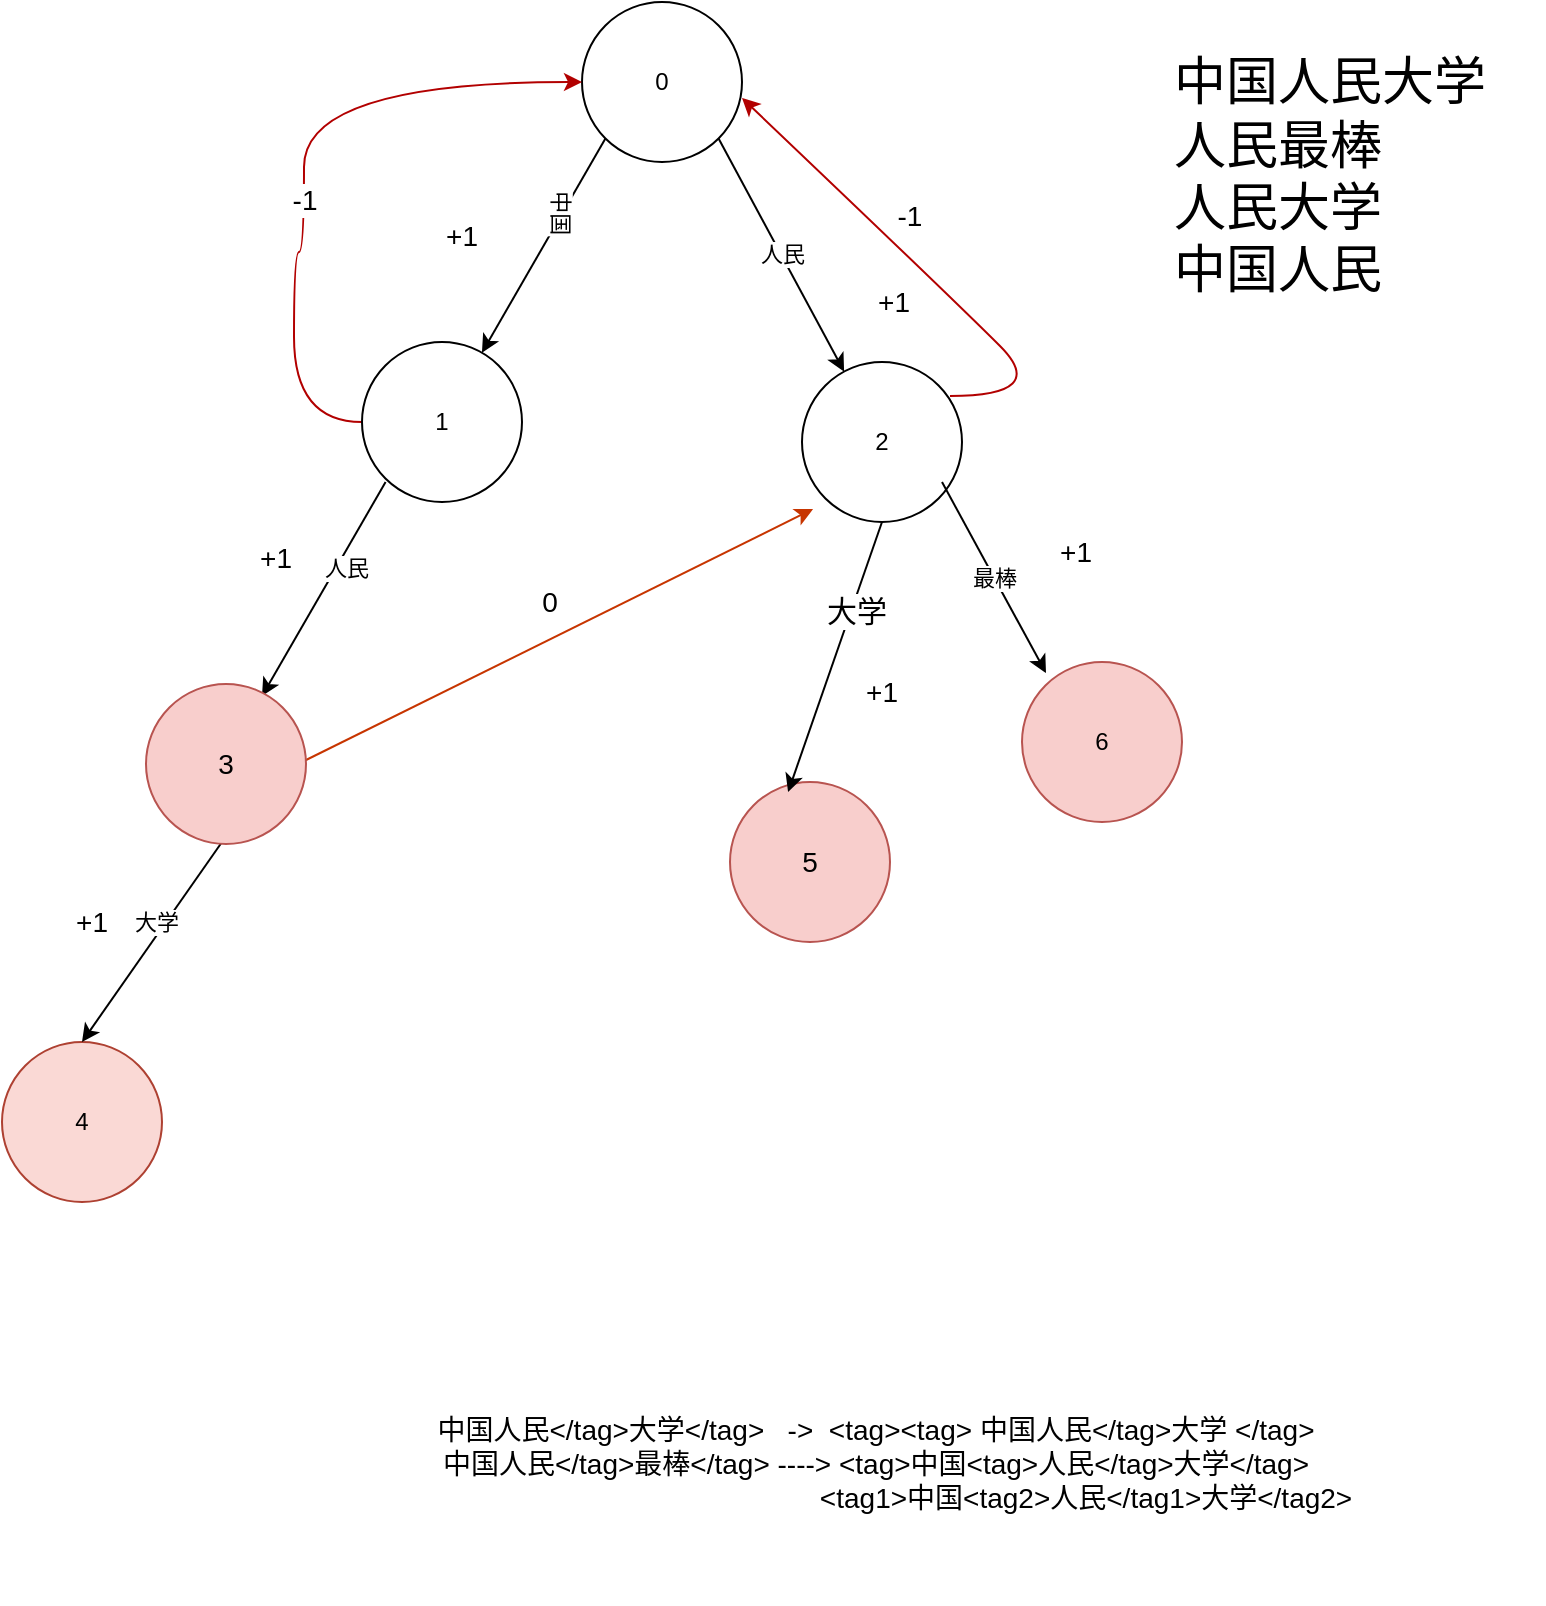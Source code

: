 <mxfile version="18.1.2" type="github"><diagram id="wQPZpudfn4ROmaRtVguG" name="Page-1"><mxGraphModel dx="1242" dy="674" grid="0" gridSize="10" guides="1" tooltips="1" connect="1" arrows="1" fold="1" page="1" pageScale="1" pageWidth="827" pageHeight="1169" math="0" shadow="0"><root><mxCell id="0"/><mxCell id="1" parent="0"/><mxCell id="4lKa_O_bxaW7oXn8cDIb-1" value="0" style="ellipse;whiteSpace=wrap;html=1;aspect=fixed;" parent="1" vertex="1"><mxGeometry x="340" y="90" width="80" height="80" as="geometry"/></mxCell><mxCell id="4lKa_O_bxaW7oXn8cDIb-39" style="edgeStyle=orthogonalEdgeStyle;orthogonalLoop=1;jettySize=auto;html=1;entryX=0;entryY=0.5;entryDx=0;entryDy=0;fontSize=14;curved=1;fillColor=#e51400;strokeColor=#B20000;" parent="1" source="4lKa_O_bxaW7oXn8cDIb-2" target="4lKa_O_bxaW7oXn8cDIb-1" edge="1"><mxGeometry relative="1" as="geometry"><Array as="points"><mxPoint x="196" y="300"/><mxPoint x="196" y="215"/><mxPoint x="201" y="215"/><mxPoint x="201" y="130"/></Array></mxGeometry></mxCell><mxCell id="4lKa_O_bxaW7oXn8cDIb-41" value="-1" style="edgeLabel;html=1;align=center;verticalAlign=middle;resizable=0;points=[];fontSize=14;" parent="4lKa_O_bxaW7oXn8cDIb-39" vertex="1" connectable="0"><mxGeometry x="-0.138" relative="1" as="geometry"><mxPoint as="offset"/></mxGeometry></mxCell><mxCell id="4lKa_O_bxaW7oXn8cDIb-2" value="1" style="ellipse;whiteSpace=wrap;html=1;aspect=fixed;" parent="1" vertex="1"><mxGeometry x="230" y="260" width="80" height="80" as="geometry"/></mxCell><mxCell id="4lKa_O_bxaW7oXn8cDIb-4" value="" style="endArrow=classic;html=1;rounded=0;exitX=0;exitY=1;exitDx=0;exitDy=0;" parent="1" source="4lKa_O_bxaW7oXn8cDIb-1" target="4lKa_O_bxaW7oXn8cDIb-2" edge="1"><mxGeometry width="50" height="50" relative="1" as="geometry"><mxPoint x="390" y="370" as="sourcePoint"/><mxPoint x="440" y="320" as="targetPoint"/></mxGeometry></mxCell><mxCell id="4lKa_O_bxaW7oXn8cDIb-6" value="中国" style="edgeLabel;html=1;align=center;verticalAlign=middle;resizable=0;points=[];rotation=90;" parent="4lKa_O_bxaW7oXn8cDIb-4" vertex="1" connectable="0"><mxGeometry x="-0.302" y="-1" relative="1" as="geometry"><mxPoint as="offset"/></mxGeometry></mxCell><mxCell id="4lKa_O_bxaW7oXn8cDIb-5" value="" style="endArrow=classic;html=1;rounded=0;exitX=0;exitY=1;exitDx=0;exitDy=0;" parent="1" edge="1"><mxGeometry width="50" height="50" relative="1" as="geometry"><mxPoint x="241.796" y="330.004" as="sourcePoint"/><mxPoint x="180.005" y="437.036" as="targetPoint"/></mxGeometry></mxCell><mxCell id="4lKa_O_bxaW7oXn8cDIb-7" value="人民" style="edgeLabel;html=1;align=center;verticalAlign=middle;resizable=0;points=[];" parent="4lKa_O_bxaW7oXn8cDIb-5" vertex="1" connectable="0"><mxGeometry x="-0.237" y="4" relative="1" as="geometry"><mxPoint as="offset"/></mxGeometry></mxCell><mxCell id="4lKa_O_bxaW7oXn8cDIb-8" value="4" style="ellipse;whiteSpace=wrap;html=1;aspect=fixed;fillColor=#fad9d5;strokeColor=#ae4132;" parent="1" vertex="1"><mxGeometry x="50" y="610" width="80" height="80" as="geometry"/></mxCell><mxCell id="4lKa_O_bxaW7oXn8cDIb-9" value="" style="endArrow=classic;html=1;rounded=0;exitX=0.5;exitY=1;exitDx=0;exitDy=0;entryX=0.5;entryY=0;entryDx=0;entryDy=0;" parent="1" target="4lKa_O_bxaW7oXn8cDIb-8" edge="1"><mxGeometry width="50" height="50" relative="1" as="geometry"><mxPoint x="160" y="510" as="sourcePoint"/><mxPoint x="440" y="420" as="targetPoint"/></mxGeometry></mxCell><mxCell id="4lKa_O_bxaW7oXn8cDIb-10" value="大学" style="edgeLabel;html=1;align=center;verticalAlign=middle;resizable=0;points=[];" parent="4lKa_O_bxaW7oXn8cDIb-9" vertex="1" connectable="0"><mxGeometry x="-0.153" y="-4" relative="1" as="geometry"><mxPoint as="offset"/></mxGeometry></mxCell><mxCell id="4lKa_O_bxaW7oXn8cDIb-11" value="2" style="ellipse;whiteSpace=wrap;html=1;aspect=fixed;" parent="1" vertex="1"><mxGeometry x="450" y="270" width="80" height="80" as="geometry"/></mxCell><mxCell id="4lKa_O_bxaW7oXn8cDIb-12" value="人民" style="endArrow=classic;html=1;rounded=0;exitX=1;exitY=1;exitDx=0;exitDy=0;" parent="1" source="4lKa_O_bxaW7oXn8cDIb-1" target="4lKa_O_bxaW7oXn8cDIb-11" edge="1"><mxGeometry width="50" height="50" relative="1" as="geometry"><mxPoint x="390" y="470" as="sourcePoint"/><mxPoint x="440" y="420" as="targetPoint"/></mxGeometry></mxCell><mxCell id="4lKa_O_bxaW7oXn8cDIb-13" value="6" style="ellipse;whiteSpace=wrap;html=1;aspect=fixed;fillColor=#f8cecc;strokeColor=#b85450;" parent="1" vertex="1"><mxGeometry x="560" y="420" width="80" height="80" as="geometry"/></mxCell><mxCell id="4lKa_O_bxaW7oXn8cDIb-14" value="最棒" style="endArrow=classic;html=1;rounded=0;exitX=1;exitY=1;exitDx=0;exitDy=0;entryX=0.15;entryY=0.069;entryDx=0;entryDy=0;entryPerimeter=0;" parent="1" target="4lKa_O_bxaW7oXn8cDIb-13" edge="1"><mxGeometry width="50" height="50" relative="1" as="geometry"><mxPoint x="520.004" y="330.004" as="sourcePoint"/><mxPoint x="582.812" y="446.471" as="targetPoint"/></mxGeometry></mxCell><mxCell id="4lKa_O_bxaW7oXn8cDIb-17" value="&lt;h1 style=&quot;font-size: 26px;&quot;&gt;&lt;div style=&quot;font-weight: 400;&quot;&gt;中国人民大学&lt;br&gt;人民最棒&lt;/div&gt;&lt;div style=&quot;font-weight: 400;&quot;&gt;人民大学&lt;br&gt;中国人民&lt;/div&gt;&lt;/h1&gt;" style="text;html=1;strokeColor=none;fillColor=none;spacing=5;spacingTop=-20;whiteSpace=wrap;overflow=hidden;rounded=0;" parent="1" vertex="1"><mxGeometry x="631" y="108" width="190" height="140" as="geometry"/></mxCell><mxCell id="4lKa_O_bxaW7oXn8cDIb-24" value="5" style="ellipse;whiteSpace=wrap;html=1;aspect=fixed;fontSize=14;fillColor=#f8cecc;strokeColor=#b85450;" parent="1" vertex="1"><mxGeometry x="414" y="480" width="80" height="80" as="geometry"/></mxCell><mxCell id="4lKa_O_bxaW7oXn8cDIb-25" value="" style="endArrow=classic;html=1;rounded=0;fontSize=26;entryX=0.363;entryY=0.063;entryDx=0;entryDy=0;entryPerimeter=0;" parent="1" target="4lKa_O_bxaW7oXn8cDIb-24" edge="1"><mxGeometry width="50" height="50" relative="1" as="geometry"><mxPoint x="490" y="350" as="sourcePoint"/><mxPoint x="360" y="400" as="targetPoint"/></mxGeometry></mxCell><mxCell id="4lKa_O_bxaW7oXn8cDIb-26" value="&lt;font style=&quot;font-size: 15px;&quot;&gt;大学&lt;/font&gt;" style="edgeLabel;html=1;align=center;verticalAlign=middle;resizable=0;points=[];fontSize=15;" parent="4lKa_O_bxaW7oXn8cDIb-25" vertex="1" connectable="0"><mxGeometry x="-0.359" y="2" relative="1" as="geometry"><mxPoint as="offset"/></mxGeometry></mxCell><mxCell id="4lKa_O_bxaW7oXn8cDIb-34" value="中国人民&amp;lt;/tag&amp;gt;大学&amp;lt;/tag&amp;gt;&amp;nbsp; &amp;nbsp;-&amp;gt;&amp;nbsp; &amp;lt;tag&amp;gt;&amp;lt;tag&amp;gt; 中国人民&amp;lt;/tag&amp;gt;大学 &amp;lt;/tag&amp;gt;&lt;br&gt;中国人民&amp;lt;/tag&amp;gt;最棒&amp;lt;/tag&amp;gt; ----&amp;gt; &amp;lt;tag&amp;gt;中国&amp;lt;tag&amp;gt;人民&amp;lt;/tag&amp;gt;大学&amp;lt;/tag&amp;gt;&lt;br&gt;&amp;nbsp; &amp;nbsp; &amp;nbsp; &amp;nbsp; &amp;nbsp; &amp;nbsp; &amp;nbsp; &amp;nbsp; &amp;nbsp; &amp;nbsp; &amp;nbsp; &amp;nbsp; &amp;nbsp; &amp;nbsp; &amp;nbsp; &amp;nbsp; &amp;nbsp; &amp;nbsp; &amp;nbsp; &amp;nbsp; &amp;nbsp; &amp;nbsp; &amp;nbsp; &amp;nbsp; &amp;nbsp; &amp;nbsp; &amp;nbsp; &amp;lt;tag1&amp;gt;中国&amp;lt;tag2&amp;gt;人民&amp;lt;/tag1&amp;gt;大学&amp;lt;/tag2&amp;gt;" style="text;html=1;strokeColor=none;fillColor=none;align=center;verticalAlign=middle;whiteSpace=wrap;rounded=0;fontSize=14;" parent="1" vertex="1"><mxGeometry x="189" y="751" width="596" height="140" as="geometry"/></mxCell><mxCell id="4lKa_O_bxaW7oXn8cDIb-35" value="" style="endArrow=classic;html=1;rounded=0;fontSize=14;exitX=1;exitY=0.5;exitDx=0;exitDy=0;entryX=0.069;entryY=0.919;entryDx=0;entryDy=0;entryPerimeter=0;fillColor=#fa6800;strokeColor=#C73500;" parent="1" target="4lKa_O_bxaW7oXn8cDIb-11" edge="1"><mxGeometry width="50" height="50" relative="1" as="geometry"><mxPoint x="200" y="470" as="sourcePoint"/><mxPoint x="266" y="438" as="targetPoint"/></mxGeometry></mxCell><mxCell id="4lKa_O_bxaW7oXn8cDIb-36" value="+1" style="text;html=1;strokeColor=none;fillColor=none;align=center;verticalAlign=middle;whiteSpace=wrap;rounded=0;fontSize=14;" parent="1" vertex="1"><mxGeometry x="250" y="192" width="60" height="30" as="geometry"/></mxCell><mxCell id="4lKa_O_bxaW7oXn8cDIb-37" value="+1" style="text;html=1;strokeColor=none;fillColor=none;align=center;verticalAlign=middle;whiteSpace=wrap;rounded=0;fontSize=14;" parent="1" vertex="1"><mxGeometry x="157" y="353" width="60" height="30" as="geometry"/></mxCell><mxCell id="4lKa_O_bxaW7oXn8cDIb-42" value="0" style="text;html=1;strokeColor=none;fillColor=none;align=center;verticalAlign=middle;whiteSpace=wrap;rounded=0;fontSize=14;" parent="1" vertex="1"><mxGeometry x="294" y="375" width="60" height="30" as="geometry"/></mxCell><mxCell id="4lKa_O_bxaW7oXn8cDIb-43" value="+1" style="text;html=1;strokeColor=none;fillColor=none;align=center;verticalAlign=middle;whiteSpace=wrap;rounded=0;fontSize=14;" parent="1" vertex="1"><mxGeometry x="466" y="225" width="60" height="30" as="geometry"/></mxCell><mxCell id="4lKa_O_bxaW7oXn8cDIb-44" value="+1" style="text;html=1;strokeColor=none;fillColor=none;align=center;verticalAlign=middle;whiteSpace=wrap;rounded=0;fontSize=14;" parent="1" vertex="1"><mxGeometry x="460" y="420" width="60" height="30" as="geometry"/></mxCell><mxCell id="4lKa_O_bxaW7oXn8cDIb-45" value="+1" style="text;html=1;strokeColor=none;fillColor=none;align=center;verticalAlign=middle;whiteSpace=wrap;rounded=0;fontSize=14;" parent="1" vertex="1"><mxGeometry x="557" y="350" width="60" height="30" as="geometry"/></mxCell><mxCell id="4lKa_O_bxaW7oXn8cDIb-46" value="" style="curved=1;endArrow=classic;html=1;fontSize=14;entryX=1;entryY=0.6;entryDx=0;entryDy=0;entryPerimeter=0;fillColor=#e51400;strokeColor=#B20000;" parent="1" target="4lKa_O_bxaW7oXn8cDIb-1" edge="1"><mxGeometry width="50" height="50" relative="1" as="geometry"><mxPoint x="524" y="287" as="sourcePoint"/><mxPoint x="574" y="237" as="targetPoint"/><Array as="points"><mxPoint x="574" y="287"/><mxPoint x="524" y="237"/></Array></mxGeometry></mxCell><mxCell id="4lKa_O_bxaW7oXn8cDIb-47" value="-1" style="text;html=1;strokeColor=none;fillColor=none;align=center;verticalAlign=middle;whiteSpace=wrap;rounded=0;fontSize=14;" parent="1" vertex="1"><mxGeometry x="474" y="182" width="60" height="30" as="geometry"/></mxCell><mxCell id="4lKa_O_bxaW7oXn8cDIb-48" value="+1" style="text;html=1;strokeColor=none;fillColor=none;align=center;verticalAlign=middle;whiteSpace=wrap;rounded=0;fontSize=14;" parent="1" vertex="1"><mxGeometry x="65" y="535" width="60" height="30" as="geometry"/></mxCell><mxCell id="4lKa_O_bxaW7oXn8cDIb-50" value="3" style="ellipse;whiteSpace=wrap;html=1;aspect=fixed;fontSize=14;fillColor=#f8cecc;strokeColor=#b85450;" parent="1" vertex="1"><mxGeometry x="122" y="431" width="80" height="80" as="geometry"/></mxCell></root></mxGraphModel></diagram></mxfile>